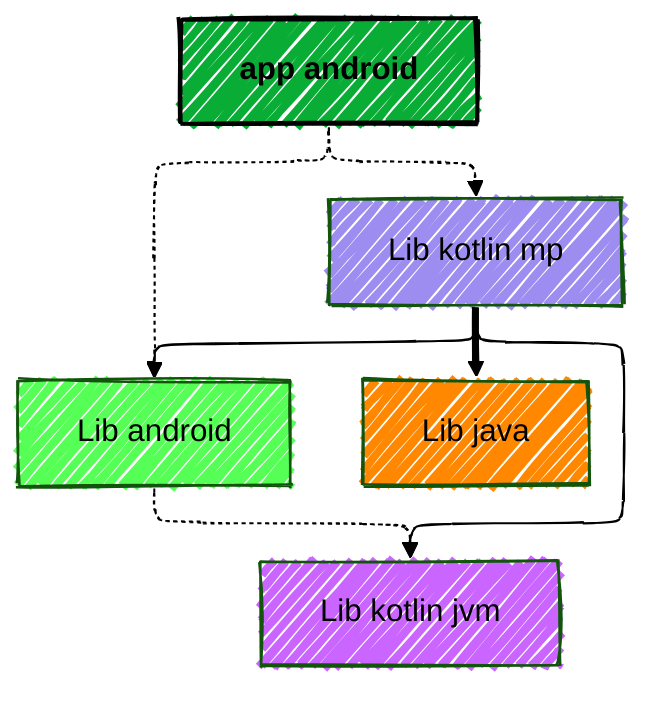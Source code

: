 ---
config:
  layout: elk
  look: handDrawn
  theme: forest
  elk:
    mergeEdges: true
    forceNodeModelOrder: true
    nodePlacementStrategy: LINEAR_SEGMENTS
    cycleBreakingStrategy: INTERACTIVE
    considerModelOrder: PREFER_EDGES
---
graph TD
  _sample_app_android["app android"]
  _sample_lib_android["Lib android"]
  _sample_lib_java["Lib java"]
  _sample_lib_kotlin_jvm["Lib kotlin jvm"]
  _sample_lib_kotlin_mp["Lib kotlin mp"]
  style _sample_app_android fill:#09AD35,color:black,font-weight:bold,stroke:black,stroke-width:2px
  style _sample_lib_android fill:#55FF55,color:black
  style _sample_lib_java fill:#FF8800,color:black
  style _sample_lib_kotlin_jvm fill:#CA66FF,color:black
  style _sample_lib_kotlin_mp fill:#9D8DF1,color:black
  _sample_app_android -.-> _sample_lib_android
  _sample_app_android -.-> _sample_lib_kotlin_mp
  _sample_lib_android -.-> _sample_lib_kotlin_jvm
  _sample_lib_kotlin_mp --> _sample_lib_android
  _sample_lib_kotlin_mp ==> _sample_lib_java
  _sample_lib_kotlin_mp --> _sample_lib_kotlin_jvm